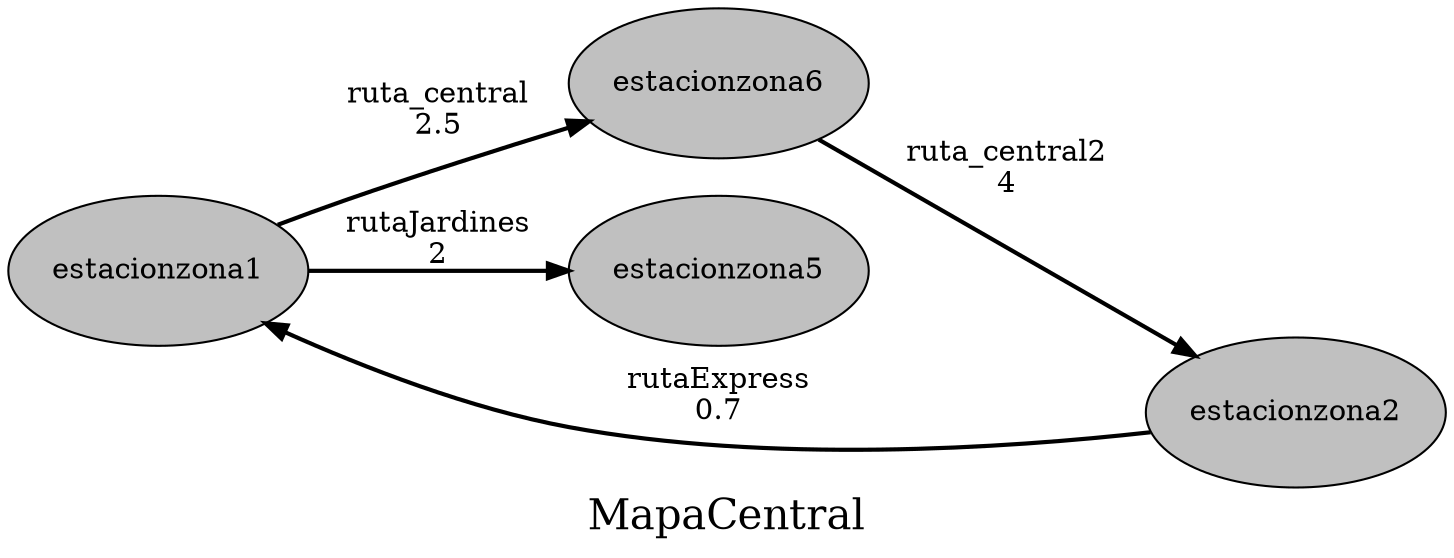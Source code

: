 digraph Ruta2 {
	node [color=black fillcolor=gray fixedsize=true height=1 shape=oval style=filled width=2]
	estacionzona1 -> estacionzona6 [label="ruta_central
2.5" style=bold]
	estacionzona6 -> estacionzona2 [label="ruta_central2
4" style=bold]
	estacionzona2 -> estacionzona1 [label="rutaExpress
0.7" style=bold]
	estacionzona1 -> estacionzona5 [label="rutaJardines
2" style=bold]
	overlap=false
	label=MapaCentral
	fontsize=20
	rankdir=LR
}
